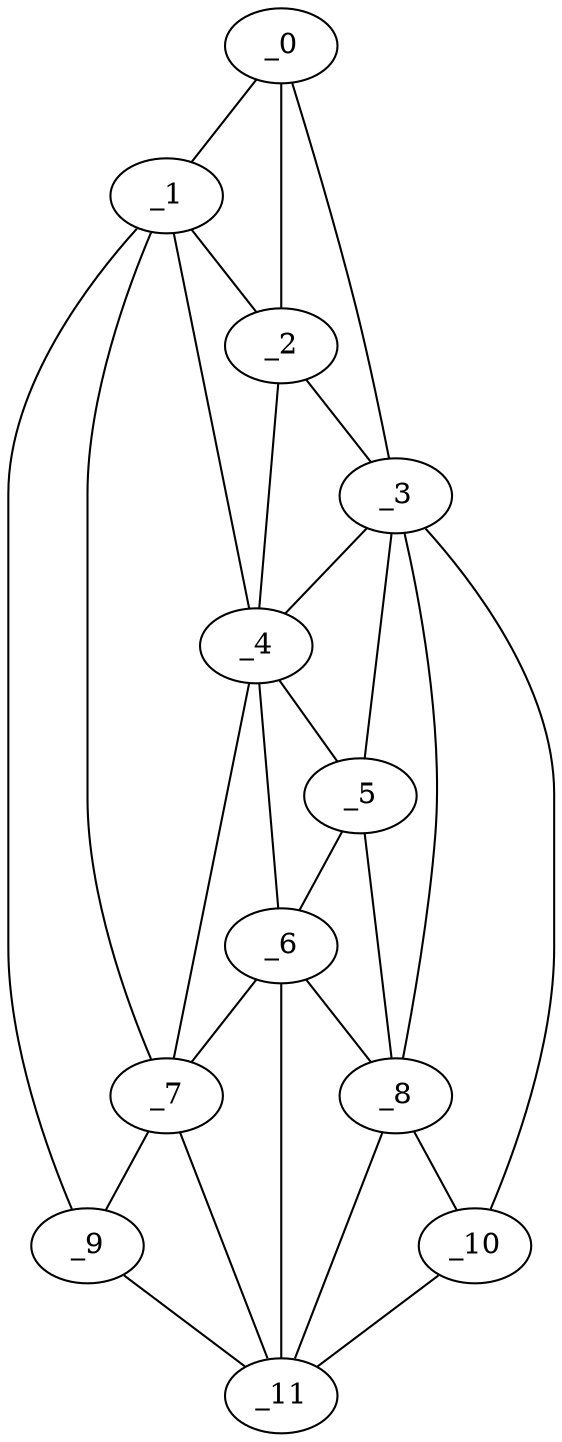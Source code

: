 graph "obj55__240.gxl" {
	_0	 [x=26,
		y=9];
	_1	 [x=26,
		y=17];
	_0 -- _1	 [valence=1];
	_2	 [x=35,
		y=11];
	_0 -- _2	 [valence=2];
	_3	 [x=51,
		y=8];
	_0 -- _3	 [valence=1];
	_1 -- _2	 [valence=2];
	_4	 [x=62,
		y=24];
	_1 -- _4	 [valence=2];
	_7	 [x=85,
		y=79];
	_1 -- _7	 [valence=1];
	_9	 [x=99,
		y=112];
	_1 -- _9	 [valence=1];
	_2 -- _3	 [valence=1];
	_2 -- _4	 [valence=1];
	_3 -- _4	 [valence=2];
	_5	 [x=63,
		y=18];
	_3 -- _5	 [valence=1];
	_8	 [x=86,
		y=24];
	_3 -- _8	 [valence=1];
	_10	 [x=100,
		y=26];
	_3 -- _10	 [valence=1];
	_4 -- _5	 [valence=1];
	_6	 [x=75,
		y=24];
	_4 -- _6	 [valence=2];
	_4 -- _7	 [valence=2];
	_5 -- _6	 [valence=2];
	_5 -- _8	 [valence=2];
	_6 -- _7	 [valence=1];
	_6 -- _8	 [valence=2];
	_11	 [x=100,
		y=52];
	_6 -- _11	 [valence=2];
	_7 -- _9	 [valence=2];
	_7 -- _11	 [valence=1];
	_8 -- _10	 [valence=2];
	_8 -- _11	 [valence=2];
	_9 -- _11	 [valence=1];
	_10 -- _11	 [valence=1];
}

